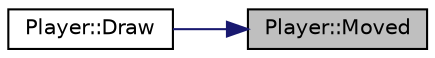 digraph "Player::Moved"
{
 // LATEX_PDF_SIZE
  edge [fontname="Helvetica",fontsize="10",labelfontname="Helvetica",labelfontsize="10"];
  node [fontname="Helvetica",fontsize="10",shape=record];
  rankdir="RL";
  Node1 [label="Player::Moved",height=0.2,width=0.4,color="black", fillcolor="grey75", style="filled", fontcolor="black",tooltip=" "];
  Node1 -> Node2 [dir="back",color="midnightblue",fontsize="10",style="solid",fontname="Helvetica"];
  Node2 [label="Player::Draw",height=0.2,width=0.4,color="black", fillcolor="white", style="filled",URL="$structPlayer.html#a1a10995b61d63b46c6b562bd026382c4",tooltip="If player moved, move the player tile, save old coords."];
}

